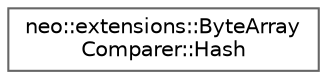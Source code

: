digraph "Graphical Class Hierarchy"
{
 // LATEX_PDF_SIZE
  bgcolor="transparent";
  edge [fontname=Helvetica,fontsize=10,labelfontname=Helvetica,labelfontsize=10];
  node [fontname=Helvetica,fontsize=10,shape=box,height=0.2,width=0.4];
  rankdir="LR";
  Node0 [id="Node000000",label="neo::extensions::ByteArray\lComparer::Hash",height=0.2,width=0.4,color="grey40", fillcolor="white", style="filled",URL="$structneo_1_1extensions_1_1_byte_array_comparer_1_1_hash.html",tooltip="Functor for hash generation."];
}
